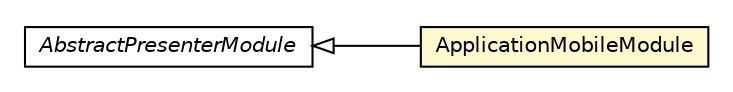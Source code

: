 #!/usr/local/bin/dot
#
# Class diagram 
# Generated by UMLGraph version R5_6-24-gf6e263 (http://www.umlgraph.org/)
#

digraph G {
	edge [fontname="Helvetica",fontsize=10,labelfontname="Helvetica",labelfontsize=10];
	node [fontname="Helvetica",fontsize=10,shape=plaintext];
	nodesep=0.25;
	ranksep=0.5;
	rankdir=LR;
	// com.gwtplatform.mvp.client.gin.AbstractPresenterModule
	c86675 [label=<<table title="com.gwtplatform.mvp.client.gin.AbstractPresenterModule" border="0" cellborder="1" cellspacing="0" cellpadding="2" port="p" href="../../../mvp/client/gin/AbstractPresenterModule.html">
		<tr><td><table border="0" cellspacing="0" cellpadding="1">
<tr><td align="center" balign="center"><font face="Helvetica-Oblique"> AbstractPresenterModule </font></td></tr>
		</table></td></tr>
		</table>>, URL="../../../mvp/client/gin/AbstractPresenterModule.html", fontname="Helvetica", fontcolor="black", fontsize=10.0];
	// com.gwtplatform.carstore.client.application.ApplicationMobileModule
	c86989 [label=<<table title="com.gwtplatform.carstore.client.application.ApplicationMobileModule" border="0" cellborder="1" cellspacing="0" cellpadding="2" port="p" bgcolor="lemonChiffon" href="./ApplicationMobileModule.html">
		<tr><td><table border="0" cellspacing="0" cellpadding="1">
<tr><td align="center" balign="center"> ApplicationMobileModule </td></tr>
		</table></td></tr>
		</table>>, URL="./ApplicationMobileModule.html", fontname="Helvetica", fontcolor="black", fontsize=10.0];
	//com.gwtplatform.carstore.client.application.ApplicationMobileModule extends com.gwtplatform.mvp.client.gin.AbstractPresenterModule
	c86675:p -> c86989:p [dir=back,arrowtail=empty];
}


